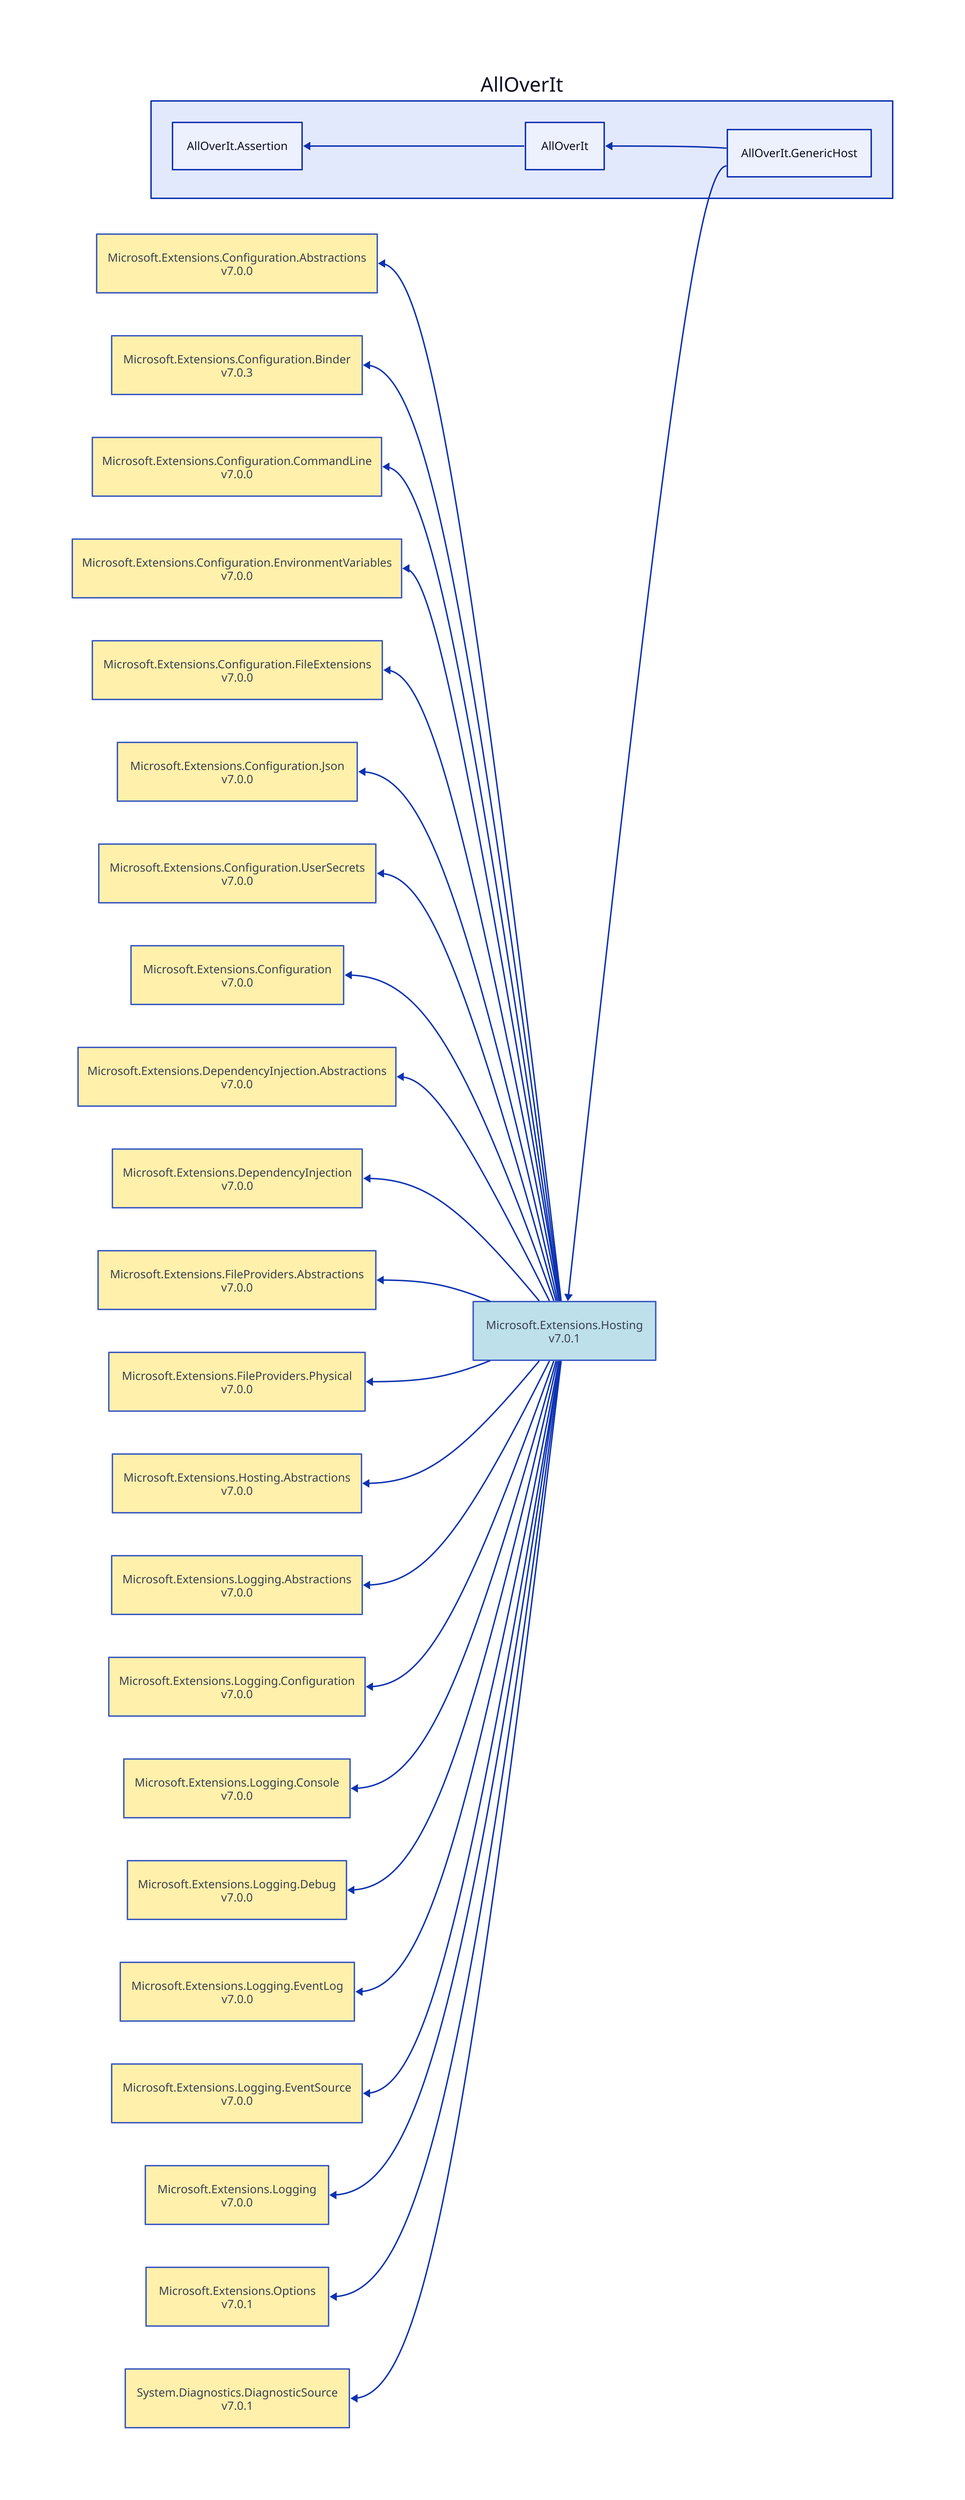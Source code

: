 direction: left

aoi: AllOverIt
aoi.alloverit-generichost: AllOverIt.GenericHost
microsoft-extensions-hosting_7-0-1: Microsoft.Extensions.Hosting\nv7.0.1
microsoft-extensions-hosting_7-0-1.style.fill: "#ADD8E6"
microsoft-extensions-hosting_7-0-1.style.opacity: 0.8
microsoft-extensions-configuration-abstractions_7-0-0: Microsoft.Extensions.Configuration.Abstractions\nv7.0.0
microsoft-extensions-configuration-abstractions_7-0-0.style.fill: "#FFEC96"
microsoft-extensions-configuration-abstractions_7-0-0.style.opacity: 0.8
microsoft-extensions-configuration-abstractions_7-0-0 <- microsoft-extensions-hosting_7-0-1
microsoft-extensions-configuration-binder_7-0-3: Microsoft.Extensions.Configuration.Binder\nv7.0.3
microsoft-extensions-configuration-binder_7-0-3.style.fill: "#FFEC96"
microsoft-extensions-configuration-binder_7-0-3.style.opacity: 0.8
microsoft-extensions-configuration-binder_7-0-3 <- microsoft-extensions-hosting_7-0-1
microsoft-extensions-configuration-commandline_7-0-0: Microsoft.Extensions.Configuration.CommandLine\nv7.0.0
microsoft-extensions-configuration-commandline_7-0-0.style.fill: "#FFEC96"
microsoft-extensions-configuration-commandline_7-0-0.style.opacity: 0.8
microsoft-extensions-configuration-commandline_7-0-0 <- microsoft-extensions-hosting_7-0-1
microsoft-extensions-configuration-environmentvariables_7-0-0: Microsoft.Extensions.Configuration.EnvironmentVariables\nv7.0.0
microsoft-extensions-configuration-environmentvariables_7-0-0.style.fill: "#FFEC96"
microsoft-extensions-configuration-environmentvariables_7-0-0.style.opacity: 0.8
microsoft-extensions-configuration-environmentvariables_7-0-0 <- microsoft-extensions-hosting_7-0-1
microsoft-extensions-configuration-fileextensions_7-0-0: Microsoft.Extensions.Configuration.FileExtensions\nv7.0.0
microsoft-extensions-configuration-fileextensions_7-0-0.style.fill: "#FFEC96"
microsoft-extensions-configuration-fileextensions_7-0-0.style.opacity: 0.8
microsoft-extensions-configuration-fileextensions_7-0-0 <- microsoft-extensions-hosting_7-0-1
microsoft-extensions-configuration-json_7-0-0: Microsoft.Extensions.Configuration.Json\nv7.0.0
microsoft-extensions-configuration-json_7-0-0.style.fill: "#FFEC96"
microsoft-extensions-configuration-json_7-0-0.style.opacity: 0.8
microsoft-extensions-configuration-json_7-0-0 <- microsoft-extensions-hosting_7-0-1
microsoft-extensions-configuration-usersecrets_7-0-0: Microsoft.Extensions.Configuration.UserSecrets\nv7.0.0
microsoft-extensions-configuration-usersecrets_7-0-0.style.fill: "#FFEC96"
microsoft-extensions-configuration-usersecrets_7-0-0.style.opacity: 0.8
microsoft-extensions-configuration-usersecrets_7-0-0 <- microsoft-extensions-hosting_7-0-1
microsoft-extensions-configuration_7-0-0: Microsoft.Extensions.Configuration\nv7.0.0
microsoft-extensions-configuration_7-0-0.style.fill: "#FFEC96"
microsoft-extensions-configuration_7-0-0.style.opacity: 0.8
microsoft-extensions-configuration_7-0-0 <- microsoft-extensions-hosting_7-0-1
microsoft-extensions-dependencyinjection-abstractions_7-0-0: Microsoft.Extensions.DependencyInjection.Abstractions\nv7.0.0
microsoft-extensions-dependencyinjection-abstractions_7-0-0.style.fill: "#FFEC96"
microsoft-extensions-dependencyinjection-abstractions_7-0-0.style.opacity: 0.8
microsoft-extensions-dependencyinjection-abstractions_7-0-0 <- microsoft-extensions-hosting_7-0-1
microsoft-extensions-dependencyinjection_7-0-0: Microsoft.Extensions.DependencyInjection\nv7.0.0
microsoft-extensions-dependencyinjection_7-0-0.style.fill: "#FFEC96"
microsoft-extensions-dependencyinjection_7-0-0.style.opacity: 0.8
microsoft-extensions-dependencyinjection_7-0-0 <- microsoft-extensions-hosting_7-0-1
microsoft-extensions-fileproviders-abstractions_7-0-0: Microsoft.Extensions.FileProviders.Abstractions\nv7.0.0
microsoft-extensions-fileproviders-abstractions_7-0-0.style.fill: "#FFEC96"
microsoft-extensions-fileproviders-abstractions_7-0-0.style.opacity: 0.8
microsoft-extensions-fileproviders-abstractions_7-0-0 <- microsoft-extensions-hosting_7-0-1
microsoft-extensions-fileproviders-physical_7-0-0: Microsoft.Extensions.FileProviders.Physical\nv7.0.0
microsoft-extensions-fileproviders-physical_7-0-0.style.fill: "#FFEC96"
microsoft-extensions-fileproviders-physical_7-0-0.style.opacity: 0.8
microsoft-extensions-fileproviders-physical_7-0-0 <- microsoft-extensions-hosting_7-0-1
microsoft-extensions-hosting-abstractions_7-0-0: Microsoft.Extensions.Hosting.Abstractions\nv7.0.0
microsoft-extensions-hosting-abstractions_7-0-0.style.fill: "#FFEC96"
microsoft-extensions-hosting-abstractions_7-0-0.style.opacity: 0.8
microsoft-extensions-hosting-abstractions_7-0-0 <- microsoft-extensions-hosting_7-0-1
microsoft-extensions-logging-abstractions_7-0-0: Microsoft.Extensions.Logging.Abstractions\nv7.0.0
microsoft-extensions-logging-abstractions_7-0-0.style.fill: "#FFEC96"
microsoft-extensions-logging-abstractions_7-0-0.style.opacity: 0.8
microsoft-extensions-logging-abstractions_7-0-0 <- microsoft-extensions-hosting_7-0-1
microsoft-extensions-logging-configuration_7-0-0: Microsoft.Extensions.Logging.Configuration\nv7.0.0
microsoft-extensions-logging-configuration_7-0-0.style.fill: "#FFEC96"
microsoft-extensions-logging-configuration_7-0-0.style.opacity: 0.8
microsoft-extensions-logging-configuration_7-0-0 <- microsoft-extensions-hosting_7-0-1
microsoft-extensions-logging-console_7-0-0: Microsoft.Extensions.Logging.Console\nv7.0.0
microsoft-extensions-logging-console_7-0-0.style.fill: "#FFEC96"
microsoft-extensions-logging-console_7-0-0.style.opacity: 0.8
microsoft-extensions-logging-console_7-0-0 <- microsoft-extensions-hosting_7-0-1
microsoft-extensions-logging-debug_7-0-0: Microsoft.Extensions.Logging.Debug\nv7.0.0
microsoft-extensions-logging-debug_7-0-0.style.fill: "#FFEC96"
microsoft-extensions-logging-debug_7-0-0.style.opacity: 0.8
microsoft-extensions-logging-debug_7-0-0 <- microsoft-extensions-hosting_7-0-1
microsoft-extensions-logging-eventlog_7-0-0: Microsoft.Extensions.Logging.EventLog\nv7.0.0
microsoft-extensions-logging-eventlog_7-0-0.style.fill: "#FFEC96"
microsoft-extensions-logging-eventlog_7-0-0.style.opacity: 0.8
microsoft-extensions-logging-eventlog_7-0-0 <- microsoft-extensions-hosting_7-0-1
microsoft-extensions-logging-eventsource_7-0-0: Microsoft.Extensions.Logging.EventSource\nv7.0.0
microsoft-extensions-logging-eventsource_7-0-0.style.fill: "#FFEC96"
microsoft-extensions-logging-eventsource_7-0-0.style.opacity: 0.8
microsoft-extensions-logging-eventsource_7-0-0 <- microsoft-extensions-hosting_7-0-1
microsoft-extensions-logging_7-0-0: Microsoft.Extensions.Logging\nv7.0.0
microsoft-extensions-logging_7-0-0.style.fill: "#FFEC96"
microsoft-extensions-logging_7-0-0.style.opacity: 0.8
microsoft-extensions-logging_7-0-0 <- microsoft-extensions-hosting_7-0-1
microsoft-extensions-options_7-0-1: Microsoft.Extensions.Options\nv7.0.1
microsoft-extensions-options_7-0-1.style.fill: "#FFEC96"
microsoft-extensions-options_7-0-1.style.opacity: 0.8
microsoft-extensions-options_7-0-1 <- microsoft-extensions-hosting_7-0-1
system-diagnostics-diagnosticsource_7-0-1: System.Diagnostics.DiagnosticSource\nv7.0.1
system-diagnostics-diagnosticsource_7-0-1.style.fill: "#FFEC96"
system-diagnostics-diagnosticsource_7-0-1.style.opacity: 0.8
system-diagnostics-diagnosticsource_7-0-1 <- microsoft-extensions-hosting_7-0-1
microsoft-extensions-hosting_7-0-1 <- aoi.alloverit-generichost
aoi.alloverit: AllOverIt
aoi.alloverit-assertion: AllOverIt.Assertion
aoi.alloverit-assertion <- aoi.alloverit
aoi.alloverit <- aoi.alloverit-generichost
